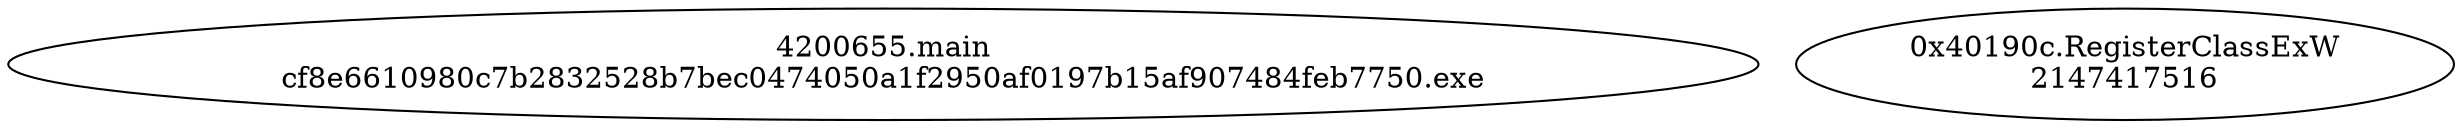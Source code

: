 // Global SCDG with merge call
digraph {
	0 [label="4200655.main
cf8e6610980c7b2832528b7bec0474050a1f2950af0197b15af907484feb7750.exe"]
	1 [label="0x40190c.RegisterClassExW
2147417516"]
}
